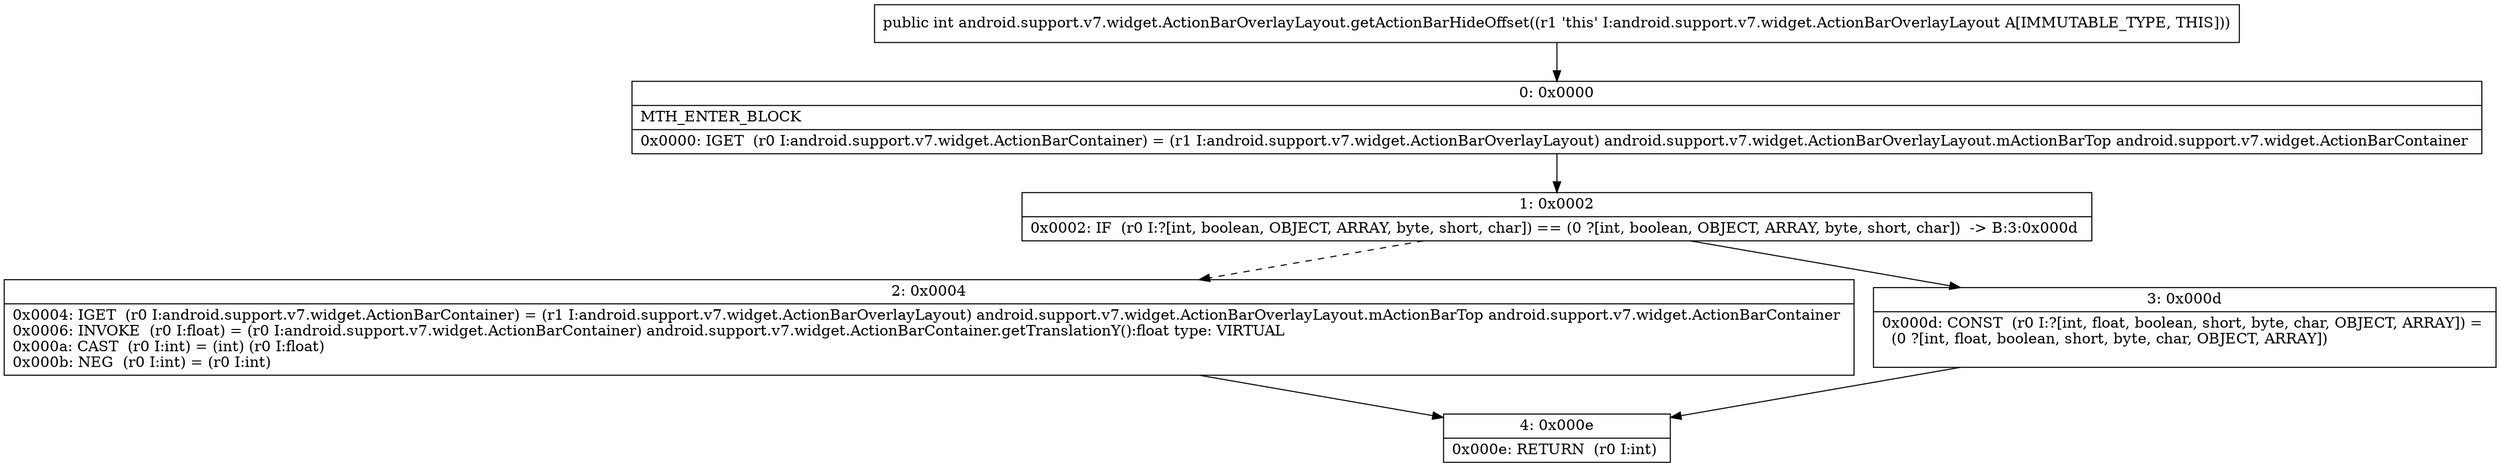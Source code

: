 digraph "CFG forandroid.support.v7.widget.ActionBarOverlayLayout.getActionBarHideOffset()I" {
Node_0 [shape=record,label="{0\:\ 0x0000|MTH_ENTER_BLOCK\l|0x0000: IGET  (r0 I:android.support.v7.widget.ActionBarContainer) = (r1 I:android.support.v7.widget.ActionBarOverlayLayout) android.support.v7.widget.ActionBarOverlayLayout.mActionBarTop android.support.v7.widget.ActionBarContainer \l}"];
Node_1 [shape=record,label="{1\:\ 0x0002|0x0002: IF  (r0 I:?[int, boolean, OBJECT, ARRAY, byte, short, char]) == (0 ?[int, boolean, OBJECT, ARRAY, byte, short, char])  \-\> B:3:0x000d \l}"];
Node_2 [shape=record,label="{2\:\ 0x0004|0x0004: IGET  (r0 I:android.support.v7.widget.ActionBarContainer) = (r1 I:android.support.v7.widget.ActionBarOverlayLayout) android.support.v7.widget.ActionBarOverlayLayout.mActionBarTop android.support.v7.widget.ActionBarContainer \l0x0006: INVOKE  (r0 I:float) = (r0 I:android.support.v7.widget.ActionBarContainer) android.support.v7.widget.ActionBarContainer.getTranslationY():float type: VIRTUAL \l0x000a: CAST  (r0 I:int) = (int) (r0 I:float) \l0x000b: NEG  (r0 I:int) = (r0 I:int) \l}"];
Node_3 [shape=record,label="{3\:\ 0x000d|0x000d: CONST  (r0 I:?[int, float, boolean, short, byte, char, OBJECT, ARRAY]) = \l  (0 ?[int, float, boolean, short, byte, char, OBJECT, ARRAY])\l \l}"];
Node_4 [shape=record,label="{4\:\ 0x000e|0x000e: RETURN  (r0 I:int) \l}"];
MethodNode[shape=record,label="{public int android.support.v7.widget.ActionBarOverlayLayout.getActionBarHideOffset((r1 'this' I:android.support.v7.widget.ActionBarOverlayLayout A[IMMUTABLE_TYPE, THIS])) }"];
MethodNode -> Node_0;
Node_0 -> Node_1;
Node_1 -> Node_2[style=dashed];
Node_1 -> Node_3;
Node_2 -> Node_4;
Node_3 -> Node_4;
}

